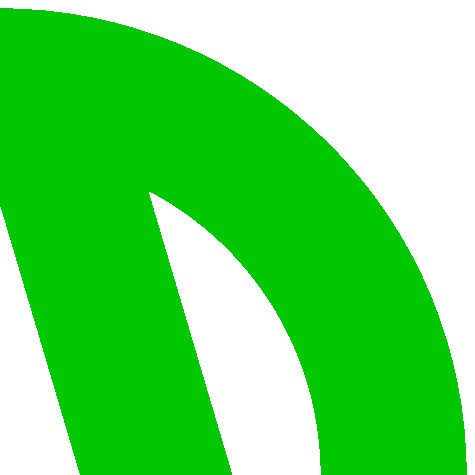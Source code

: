 % profaux.mp
% L. Nobre G.
% 2005

beginfig(1);
  numeric u, penbig, pensma, aangle, barhei, cirray, ularg, umarg, xhei, xcen;
  numeric atray;
  u = 1cm;
  cirray = 5u;
  atray  = 6.7u;
  aangle = 33;
  penbig = 1.85u;
  pensma = 0.75u;
  barhei = -1u;
  ularg = penbig-pensma;
  umarg = 0.5*pensma;
  color cux, coa;
  cux = 0.78red;
  coa = 0.78green;
  pen bigpen, smapen;
  bigpen = pencircle scaled penbig;
  smapen = pencircle scaled pensma;
  path theu;
  z11 = (-0.5*ularg,0.5*ularg+umarg);
  z12 = ( 0.5*ularg,0.5*ularg+umarg);
  theu = (z11--(halfcircle scaled ularg rotated 180)--z12);
  draw theu;
  xhei = ularg+umarg;
  xcen = 0.5*umarg;
  z13 = (ularg+1.5*pensma)*right + xcen*up;
  z14 = z13 + 0.5*(ularg,xhei);
  z15 = z13 - 0.5*(ularg,xhei);
  z16 = z13 + 0.5*(-ularg,xhei);
  z17 = z13 - 0.5*(-ularg,xhei);
  draw (z14--z15);
  draw (z16--z17);
  picture tmpic;
  tmpic = currentpicture;
  currentpicture := nullpicture;
  path horba, theci, lsid, rsid;
  theci = fullcircle scaled (2*cirray);
  z2 = atray*up;
  z1 = z2 - 2*atray*dir(90-0.5*aangle);
  z3 = z2 + 2*atray*dir(0.5*aangle-90);
  z5 = barhei*up;
  z4 = z5 + cirray*left;
  z6 = z5 + cirray*right;
  z18= (z2--z1) intersectionpoint theci;
  z19= (z2--z3) intersectionpoint theci;
  lsid = z18--z1;
  rsid = z19--z3;
  z7 = (z4--z5) intersectionpoint lsid;
  z8 = (z5--z6) intersectionpoint rsid;
  horba = z7--z8;
  z9 = (z7--z1) intersectionpoint theci;
  z10= (z8--z3) intersectionpoint theci;
  drawoptions( withpen bigpen withcolor coa );
  draw theci;
  draw z18--z9;
  draw z19--z10;
  draw horba;
  draw tmpic shifted (z10+umarg*(right+down)) withpen smapen withcolor cux;
%  drawoptions( withcolor blue );
%  dotlabels.top(1,2,3,4,5,6,7,8,9,10,11,12,13,14,15,16,17,18,19);
endfig;
end.



  